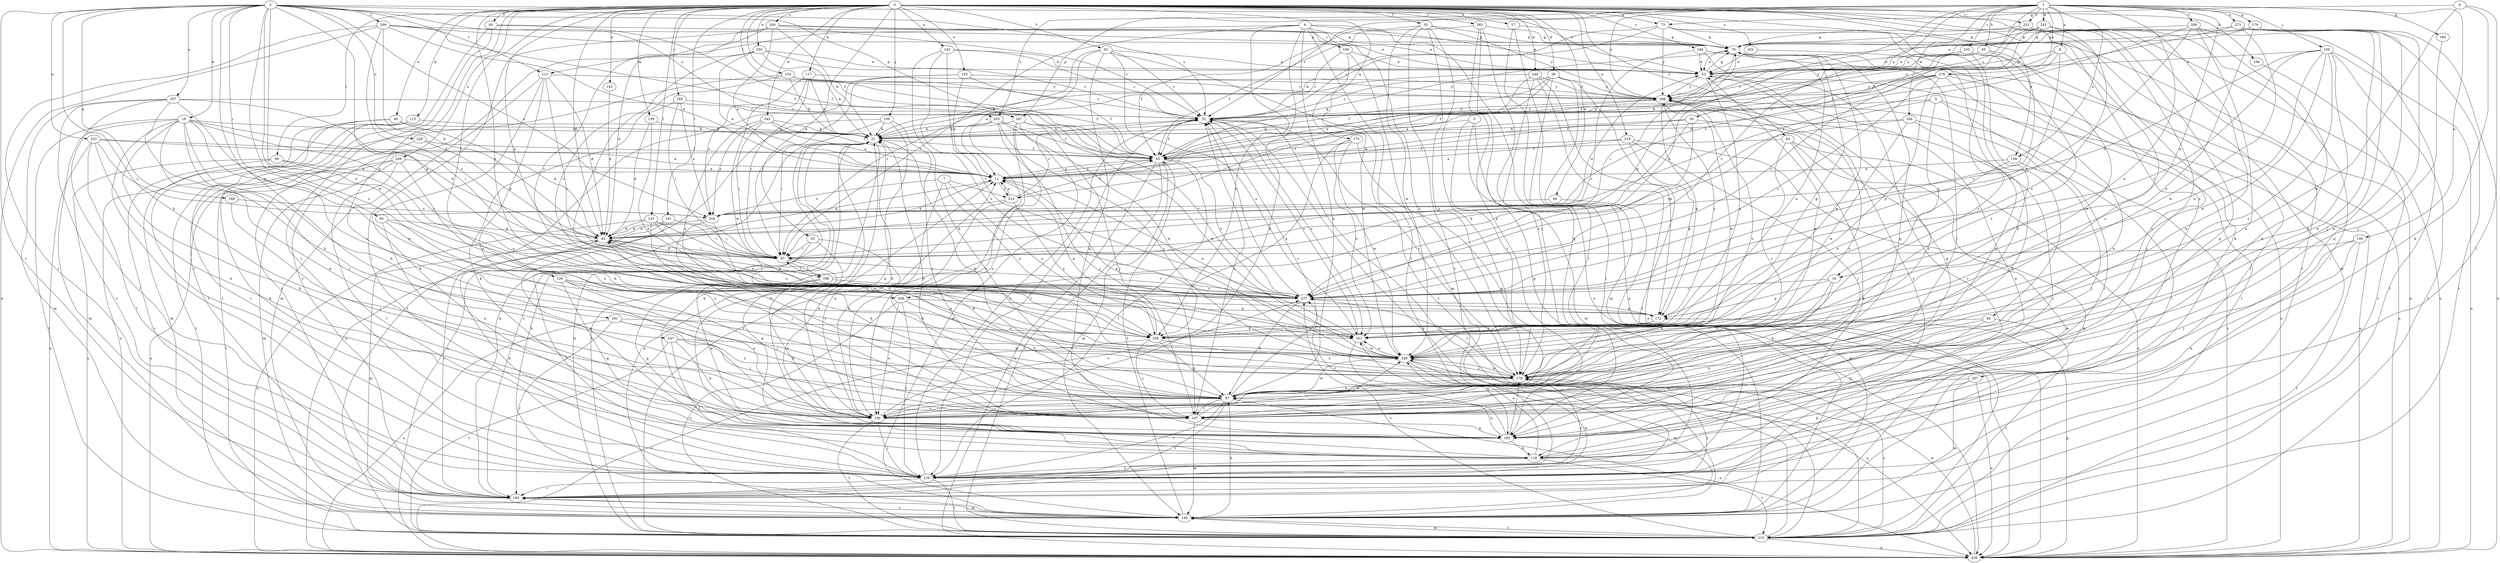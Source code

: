 strict digraph  {
0;
1;
2;
3;
4;
5;
6;
7;
8;
10;
11;
17;
19;
21;
26;
32;
36;
42;
44;
46;
52;
53;
55;
60;
62;
64;
65;
73;
76;
82;
85;
87;
90;
95;
97;
100;
103;
105;
106;
107;
108;
115;
117;
118;
123;
126;
129;
139;
140;
142;
143;
149;
150;
153;
156;
161;
166;
167;
168;
172;
173;
179;
180;
183;
184;
185;
191;
193;
200;
202;
203;
204;
206;
209;
213;
214;
215;
219;
220;
223;
226;
231;
233;
237;
240;
243;
245;
246;
247;
248;
249;
255;
256;
257;
258;
261;
263;
267;
268;
273;
276;
279;
0 -> 17  [label=b];
0 -> 36  [label=d];
0 -> 42  [label=d];
0 -> 44  [label=e];
0 -> 46  [label=e];
0 -> 52  [label=e];
0 -> 55  [label=f];
0 -> 60  [label=f];
0 -> 62  [label=f];
0 -> 64  [label=f];
0 -> 65  [label=f];
0 -> 73  [label=g];
0 -> 82  [label=h];
0 -> 90  [label=i];
0 -> 100  [label=j];
0 -> 103  [label=j];
0 -> 108  [label=k];
0 -> 115  [label=k];
0 -> 117  [label=k];
0 -> 118  [label=k];
0 -> 123  [label=l];
0 -> 126  [label=l];
0 -> 139  [label=m];
0 -> 140  [label=m];
0 -> 142  [label=n];
0 -> 143  [label=n];
0 -> 153  [label=o];
0 -> 156  [label=o];
0 -> 166  [label=p];
0 -> 173  [label=q];
0 -> 184  [label=r];
0 -> 185  [label=r];
0 -> 191  [label=r];
0 -> 200  [label=s];
0 -> 202  [label=s];
0 -> 219  [label=u];
0 -> 231  [label=v];
0 -> 240  [label=w];
0 -> 243  [label=w];
0 -> 249  [label=x];
0 -> 255  [label=x];
0 -> 256  [label=x];
0 -> 261  [label=y];
0 -> 263  [label=y];
0 -> 267  [label=y];
1 -> 8  [label=a];
1 -> 10  [label=a];
1 -> 26  [label=c];
1 -> 32  [label=c];
1 -> 85  [label=h];
1 -> 105  [label=j];
1 -> 149  [label=n];
1 -> 156  [label=o];
1 -> 161  [label=o];
1 -> 167  [label=p];
1 -> 179  [label=q];
1 -> 180  [label=q];
1 -> 203  [label=s];
1 -> 206  [label=t];
1 -> 231  [label=v];
1 -> 233  [label=v];
1 -> 237  [label=v];
1 -> 245  [label=w];
1 -> 246  [label=w];
1 -> 256  [label=x];
1 -> 268  [label=y];
1 -> 273  [label=z];
1 -> 276  [label=z];
2 -> 19  [label=b];
2 -> 32  [label=c];
2 -> 53  [label=e];
2 -> 87  [label=h];
2 -> 95  [label=i];
2 -> 167  [label=p];
2 -> 168  [label=p];
2 -> 172  [label=p];
2 -> 193  [label=r];
2 -> 203  [label=s];
2 -> 204  [label=s];
2 -> 209  [label=t];
2 -> 213  [label=t];
2 -> 220  [label=u];
2 -> 223  [label=u];
2 -> 247  [label=w];
2 -> 248  [label=w];
2 -> 257  [label=x];
2 -> 258  [label=x];
2 -> 279  [label=z];
3 -> 21  [label=b];
3 -> 140  [label=m];
3 -> 183  [label=q];
3 -> 279  [label=z];
4 -> 53  [label=e];
4 -> 87  [label=h];
4 -> 97  [label=i];
4 -> 106  [label=j];
4 -> 129  [label=l];
4 -> 150  [label=n];
4 -> 213  [label=t];
4 -> 226  [label=u];
4 -> 258  [label=x];
4 -> 279  [label=z];
5 -> 10  [label=a];
5 -> 32  [label=c];
5 -> 129  [label=l];
5 -> 226  [label=u];
5 -> 237  [label=v];
6 -> 73  [label=g];
6 -> 118  [label=k];
6 -> 129  [label=l];
6 -> 248  [label=w];
7 -> 150  [label=n];
7 -> 161  [label=o];
7 -> 204  [label=s];
7 -> 214  [label=t];
7 -> 258  [label=x];
8 -> 53  [label=e];
8 -> 214  [label=t];
8 -> 237  [label=v];
8 -> 268  [label=y];
8 -> 279  [label=z];
10 -> 87  [label=h];
10 -> 172  [label=p];
10 -> 237  [label=v];
10 -> 279  [label=z];
11 -> 42  [label=d];
11 -> 65  [label=f];
11 -> 214  [label=t];
17 -> 76  [label=g];
17 -> 129  [label=l];
17 -> 226  [label=u];
19 -> 21  [label=b];
19 -> 42  [label=d];
19 -> 87  [label=h];
19 -> 107  [label=j];
19 -> 118  [label=k];
19 -> 129  [label=l];
19 -> 140  [label=m];
19 -> 150  [label=n];
19 -> 215  [label=t];
19 -> 237  [label=v];
19 -> 248  [label=w];
21 -> 65  [label=f];
21 -> 118  [label=k];
21 -> 193  [label=r];
21 -> 215  [label=t];
21 -> 226  [label=u];
26 -> 11  [label=a];
26 -> 21  [label=b];
26 -> 97  [label=i];
26 -> 237  [label=v];
26 -> 279  [label=z];
32 -> 21  [label=b];
32 -> 65  [label=f];
32 -> 129  [label=l];
32 -> 161  [label=o];
32 -> 215  [label=t];
32 -> 268  [label=y];
32 -> 279  [label=z];
36 -> 11  [label=a];
36 -> 32  [label=c];
36 -> 65  [label=f];
36 -> 129  [label=l];
36 -> 140  [label=m];
36 -> 215  [label=t];
36 -> 268  [label=y];
42 -> 11  [label=a];
42 -> 53  [label=e];
42 -> 87  [label=h];
42 -> 97  [label=i];
42 -> 140  [label=m];
42 -> 237  [label=v];
44 -> 140  [label=m];
44 -> 204  [label=s];
46 -> 21  [label=b];
46 -> 42  [label=d];
46 -> 129  [label=l];
46 -> 140  [label=m];
52 -> 87  [label=h];
52 -> 97  [label=i];
52 -> 129  [label=l];
52 -> 183  [label=q];
53 -> 76  [label=g];
53 -> 183  [label=q];
53 -> 226  [label=u];
53 -> 258  [label=x];
53 -> 268  [label=y];
55 -> 65  [label=f];
55 -> 76  [label=g];
55 -> 87  [label=h];
55 -> 193  [label=r];
55 -> 248  [label=w];
55 -> 268  [label=y];
55 -> 279  [label=z];
60 -> 65  [label=f];
60 -> 76  [label=g];
60 -> 129  [label=l];
60 -> 193  [label=r];
62 -> 11  [label=a];
62 -> 32  [label=c];
62 -> 53  [label=e];
62 -> 97  [label=i];
62 -> 161  [label=o];
62 -> 183  [label=q];
62 -> 215  [label=t];
64 -> 65  [label=f];
64 -> 118  [label=k];
64 -> 140  [label=m];
64 -> 226  [label=u];
64 -> 279  [label=z];
65 -> 11  [label=a];
65 -> 76  [label=g];
65 -> 129  [label=l];
65 -> 140  [label=m];
65 -> 215  [label=t];
65 -> 226  [label=u];
65 -> 237  [label=v];
73 -> 21  [label=b];
73 -> 32  [label=c];
73 -> 76  [label=g];
73 -> 226  [label=u];
73 -> 268  [label=y];
73 -> 279  [label=z];
76 -> 53  [label=e];
76 -> 97  [label=i];
76 -> 107  [label=j];
76 -> 248  [label=w];
76 -> 258  [label=x];
82 -> 150  [label=n];
82 -> 183  [label=q];
82 -> 215  [label=t];
82 -> 258  [label=x];
85 -> 53  [label=e];
85 -> 65  [label=f];
85 -> 237  [label=v];
85 -> 248  [label=w];
85 -> 268  [label=y];
87 -> 21  [label=b];
87 -> 32  [label=c];
87 -> 107  [label=j];
87 -> 129  [label=l];
87 -> 150  [label=n];
87 -> 193  [label=r];
87 -> 226  [label=u];
87 -> 248  [label=w];
87 -> 268  [label=y];
90 -> 11  [label=a];
90 -> 161  [label=o];
90 -> 193  [label=r];
90 -> 226  [label=u];
95 -> 42  [label=d];
95 -> 150  [label=n];
95 -> 258  [label=x];
95 -> 279  [label=z];
97 -> 42  [label=d];
97 -> 183  [label=q];
97 -> 237  [label=v];
97 -> 166  [label=t];
100 -> 21  [label=b];
100 -> 97  [label=i];
100 -> 107  [label=j];
100 -> 183  [label=q];
100 -> 226  [label=u];
103 -> 21  [label=b];
103 -> 32  [label=c];
103 -> 65  [label=f];
103 -> 97  [label=i];
103 -> 193  [label=r];
103 -> 268  [label=y];
105 -> 42  [label=d];
105 -> 53  [label=e];
105 -> 87  [label=h];
105 -> 215  [label=t];
105 -> 226  [label=u];
105 -> 237  [label=v];
105 -> 248  [label=w];
105 -> 258  [label=x];
105 -> 279  [label=z];
106 -> 32  [label=c];
106 -> 53  [label=e];
106 -> 140  [label=m];
106 -> 248  [label=w];
107 -> 21  [label=b];
107 -> 32  [label=c];
107 -> 140  [label=m];
107 -> 183  [label=q];
107 -> 248  [label=w];
108 -> 215  [label=t];
115 -> 21  [label=b];
115 -> 129  [label=l];
115 -> 215  [label=t];
115 -> 226  [label=u];
117 -> 21  [label=b];
117 -> 97  [label=i];
117 -> 204  [label=s];
117 -> 248  [label=w];
117 -> 268  [label=y];
118 -> 21  [label=b];
118 -> 129  [label=l];
118 -> 161  [label=o];
118 -> 215  [label=t];
118 -> 268  [label=y];
123 -> 42  [label=d];
123 -> 97  [label=i];
123 -> 107  [label=j];
123 -> 161  [label=o];
123 -> 172  [label=p];
123 -> 226  [label=u];
126 -> 107  [label=j];
126 -> 150  [label=n];
126 -> 183  [label=q];
126 -> 237  [label=v];
126 -> 258  [label=x];
129 -> 32  [label=c];
129 -> 42  [label=d];
129 -> 53  [label=e];
129 -> 193  [label=r];
129 -> 215  [label=t];
129 -> 279  [label=z];
139 -> 21  [label=b];
139 -> 42  [label=d];
139 -> 161  [label=o];
140 -> 11  [label=a];
140 -> 21  [label=b];
140 -> 65  [label=f];
140 -> 87  [label=h];
140 -> 193  [label=r];
140 -> 215  [label=t];
142 -> 42  [label=d];
143 -> 32  [label=c];
143 -> 53  [label=e];
143 -> 87  [label=h];
143 -> 161  [label=o];
143 -> 237  [label=v];
149 -> 97  [label=i];
149 -> 107  [label=j];
149 -> 118  [label=k];
149 -> 215  [label=t];
150 -> 21  [label=b];
150 -> 76  [label=g];
150 -> 129  [label=l];
150 -> 215  [label=t];
150 -> 237  [label=v];
153 -> 11  [label=a];
153 -> 65  [label=f];
153 -> 97  [label=i];
153 -> 215  [label=t];
153 -> 268  [label=y];
156 -> 11  [label=a];
156 -> 107  [label=j];
156 -> 258  [label=x];
161 -> 11  [label=a];
161 -> 32  [label=c];
161 -> 76  [label=g];
161 -> 183  [label=q];
161 -> 248  [label=w];
166 -> 76  [label=g];
166 -> 97  [label=i];
166 -> 150  [label=n];
166 -> 183  [label=q];
166 -> 237  [label=v];
167 -> 21  [label=b];
167 -> 107  [label=j];
167 -> 140  [label=m];
167 -> 150  [label=n];
167 -> 215  [label=t];
167 -> 237  [label=v];
167 -> 248  [label=w];
168 -> 107  [label=j];
168 -> 204  [label=s];
172 -> 161  [label=o];
172 -> 258  [label=x];
172 -> 268  [label=y];
173 -> 65  [label=f];
173 -> 161  [label=o];
173 -> 183  [label=q];
173 -> 248  [label=w];
173 -> 258  [label=x];
179 -> 53  [label=e];
179 -> 76  [label=g];
179 -> 150  [label=n];
179 -> 161  [label=o];
179 -> 183  [label=q];
179 -> 226  [label=u];
179 -> 268  [label=y];
180 -> 107  [label=j];
183 -> 11  [label=a];
183 -> 87  [label=h];
183 -> 118  [label=k];
183 -> 237  [label=v];
183 -> 279  [label=z];
184 -> 53  [label=e];
184 -> 193  [label=r];
184 -> 215  [label=t];
184 -> 237  [label=v];
185 -> 32  [label=c];
185 -> 97  [label=i];
185 -> 118  [label=k];
185 -> 204  [label=s];
191 -> 42  [label=d];
191 -> 97  [label=i];
191 -> 183  [label=q];
191 -> 193  [label=r];
193 -> 21  [label=b];
193 -> 140  [label=m];
193 -> 248  [label=w];
193 -> 279  [label=z];
200 -> 11  [label=a];
200 -> 21  [label=b];
200 -> 32  [label=c];
200 -> 42  [label=d];
200 -> 53  [label=e];
200 -> 76  [label=g];
200 -> 129  [label=l];
200 -> 237  [label=v];
202 -> 53  [label=e];
202 -> 183  [label=q];
203 -> 21  [label=b];
203 -> 65  [label=f];
203 -> 107  [label=j];
203 -> 150  [label=n];
203 -> 248  [label=w];
203 -> 279  [label=z];
204 -> 42  [label=d];
204 -> 107  [label=j];
204 -> 248  [label=w];
206 -> 76  [label=g];
206 -> 150  [label=n];
206 -> 183  [label=q];
206 -> 204  [label=s];
206 -> 215  [label=t];
206 -> 237  [label=v];
209 -> 11  [label=a];
209 -> 42  [label=d];
209 -> 53  [label=e];
209 -> 65  [label=f];
209 -> 76  [label=g];
209 -> 193  [label=r];
209 -> 226  [label=u];
209 -> 237  [label=v];
213 -> 42  [label=d];
213 -> 118  [label=k];
213 -> 140  [label=m];
213 -> 150  [label=n];
213 -> 237  [label=v];
213 -> 268  [label=y];
214 -> 11  [label=a];
214 -> 32  [label=c];
214 -> 65  [label=f];
214 -> 150  [label=n];
214 -> 204  [label=s];
214 -> 258  [label=x];
215 -> 21  [label=b];
215 -> 32  [label=c];
215 -> 140  [label=m];
215 -> 226  [label=u];
215 -> 237  [label=v];
215 -> 279  [label=z];
219 -> 11  [label=a];
219 -> 65  [label=f];
219 -> 107  [label=j];
219 -> 140  [label=m];
219 -> 172  [label=p];
220 -> 42  [label=d];
220 -> 65  [label=f];
220 -> 118  [label=k];
223 -> 11  [label=a];
223 -> 65  [label=f];
223 -> 129  [label=l];
223 -> 150  [label=n];
223 -> 204  [label=s];
223 -> 226  [label=u];
226 -> 172  [label=p];
226 -> 248  [label=w];
226 -> 268  [label=y];
231 -> 76  [label=g];
231 -> 107  [label=j];
231 -> 183  [label=q];
231 -> 193  [label=r];
231 -> 226  [label=u];
231 -> 268  [label=y];
233 -> 32  [label=c];
233 -> 53  [label=e];
233 -> 87  [label=h];
233 -> 129  [label=l];
233 -> 279  [label=z];
237 -> 32  [label=c];
237 -> 87  [label=h];
237 -> 172  [label=p];
240 -> 21  [label=b];
240 -> 97  [label=i];
240 -> 172  [label=p];
240 -> 226  [label=u];
240 -> 268  [label=y];
240 -> 279  [label=z];
243 -> 11  [label=a];
243 -> 21  [label=b];
243 -> 65  [label=f];
243 -> 97  [label=i];
243 -> 204  [label=s];
243 -> 258  [label=x];
245 -> 11  [label=a];
245 -> 76  [label=g];
245 -> 129  [label=l];
245 -> 150  [label=n];
245 -> 161  [label=o];
245 -> 204  [label=s];
245 -> 237  [label=v];
246 -> 21  [label=b];
246 -> 97  [label=i];
246 -> 129  [label=l];
246 -> 150  [label=n];
246 -> 248  [label=w];
247 -> 129  [label=l];
247 -> 150  [label=n];
247 -> 215  [label=t];
247 -> 248  [label=w];
247 -> 279  [label=z];
248 -> 11  [label=a];
248 -> 140  [label=m];
248 -> 161  [label=o];
248 -> 226  [label=u];
248 -> 279  [label=z];
249 -> 11  [label=a];
249 -> 87  [label=h];
249 -> 129  [label=l];
249 -> 140  [label=m];
249 -> 215  [label=t];
249 -> 226  [label=u];
255 -> 11  [label=a];
255 -> 21  [label=b];
255 -> 32  [label=c];
255 -> 53  [label=e];
255 -> 193  [label=r];
255 -> 237  [label=v];
256 -> 87  [label=h];
256 -> 129  [label=l];
256 -> 150  [label=n];
256 -> 172  [label=p];
256 -> 215  [label=t];
257 -> 32  [label=c];
257 -> 87  [label=h];
257 -> 97  [label=i];
257 -> 129  [label=l];
257 -> 140  [label=m];
257 -> 193  [label=r];
257 -> 279  [label=z];
258 -> 11  [label=a];
258 -> 42  [label=d];
258 -> 87  [label=h];
258 -> 107  [label=j];
258 -> 226  [label=u];
258 -> 279  [label=z];
261 -> 87  [label=h];
261 -> 107  [label=j];
261 -> 193  [label=r];
261 -> 226  [label=u];
261 -> 258  [label=x];
263 -> 65  [label=f];
263 -> 76  [label=g];
263 -> 87  [label=h];
263 -> 107  [label=j];
263 -> 183  [label=q];
267 -> 87  [label=h];
267 -> 118  [label=k];
267 -> 140  [label=m];
267 -> 226  [label=u];
268 -> 32  [label=c];
268 -> 172  [label=p];
268 -> 193  [label=r];
268 -> 248  [label=w];
268 -> 279  [label=z];
273 -> 65  [label=f];
273 -> 76  [label=g];
273 -> 107  [label=j];
273 -> 150  [label=n];
273 -> 215  [label=t];
273 -> 248  [label=w];
276 -> 11  [label=a];
276 -> 21  [label=b];
276 -> 65  [label=f];
276 -> 107  [label=j];
276 -> 150  [label=n];
276 -> 172  [label=p];
276 -> 226  [label=u];
276 -> 237  [label=v];
276 -> 268  [label=y];
279 -> 42  [label=d];
279 -> 53  [label=e];
279 -> 87  [label=h];
279 -> 237  [label=v];
279 -> 248  [label=w];
}
